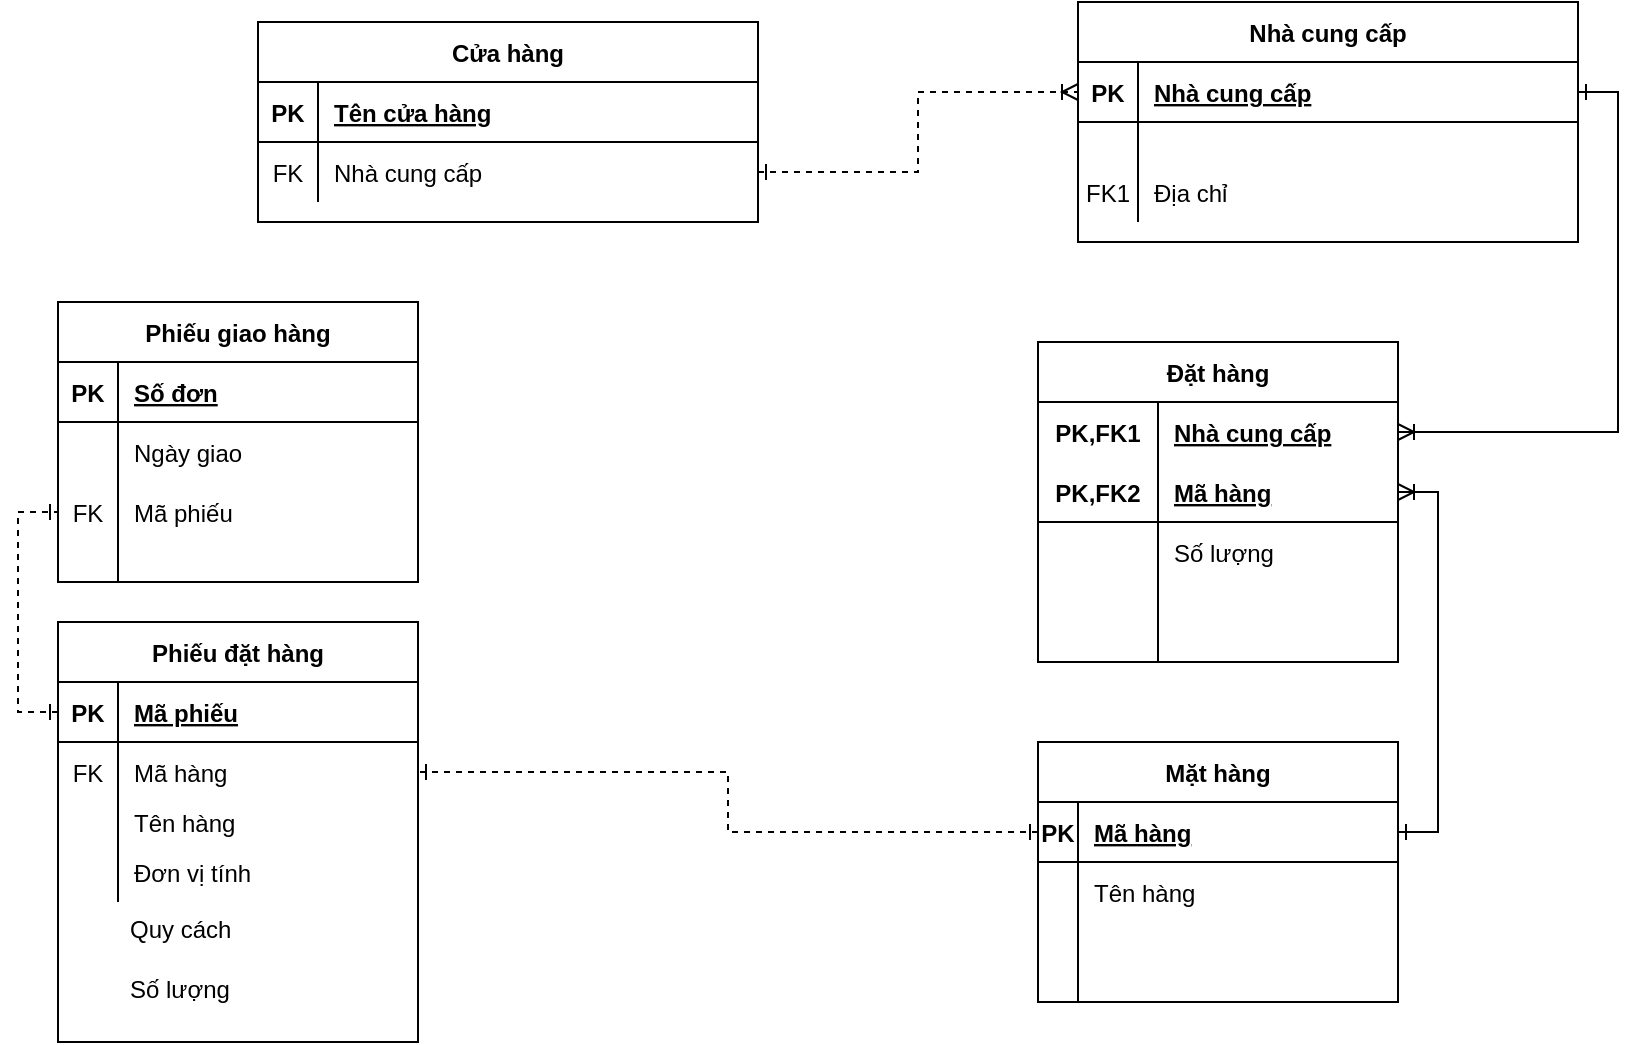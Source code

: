 <mxfile version="14.7.10" type="github">
  <diagram id="R2lEEEUBdFMjLlhIrx00" name="Page-1">
    <mxGraphModel dx="3039" dy="689" grid="1" gridSize="10" guides="1" tooltips="1" connect="1" arrows="1" fold="1" page="1" pageScale="1" pageWidth="850" pageHeight="1100" math="0" shadow="0" extFonts="Permanent Marker^https://fonts.googleapis.com/css?family=Permanent+Marker">
      <root>
        <mxCell id="0" />
        <mxCell id="1" parent="0" />
        <mxCell id="C-vyLk0tnHw3VtMMgP7b-2" value="Nhà cung cấp" style="shape=table;startSize=30;container=1;collapsible=1;childLayout=tableLayout;fixedRows=1;rowLines=0;fontStyle=1;align=center;resizeLast=1;" parent="1" vertex="1">
          <mxGeometry x="530" y="10" width="250" height="120" as="geometry" />
        </mxCell>
        <mxCell id="C-vyLk0tnHw3VtMMgP7b-3" value="" style="shape=partialRectangle;collapsible=0;dropTarget=0;pointerEvents=0;fillColor=none;points=[[0,0.5],[1,0.5]];portConstraint=eastwest;top=0;left=0;right=0;bottom=1;" parent="C-vyLk0tnHw3VtMMgP7b-2" vertex="1">
          <mxGeometry y="30" width="250" height="30" as="geometry" />
        </mxCell>
        <mxCell id="C-vyLk0tnHw3VtMMgP7b-4" value="PK" style="shape=partialRectangle;overflow=hidden;connectable=0;fillColor=none;top=0;left=0;bottom=0;right=0;fontStyle=1;" parent="C-vyLk0tnHw3VtMMgP7b-3" vertex="1">
          <mxGeometry width="30" height="30" as="geometry" />
        </mxCell>
        <mxCell id="C-vyLk0tnHw3VtMMgP7b-5" value="Nhà cung cấp" style="shape=partialRectangle;overflow=hidden;connectable=0;fillColor=none;top=0;left=0;bottom=0;right=0;align=left;spacingLeft=6;fontStyle=5;" parent="C-vyLk0tnHw3VtMMgP7b-3" vertex="1">
          <mxGeometry x="30" width="220" height="30" as="geometry" />
        </mxCell>
        <mxCell id="C-vyLk0tnHw3VtMMgP7b-9" value="" style="shape=partialRectangle;collapsible=0;dropTarget=0;pointerEvents=0;fillColor=none;points=[[0,0.5],[1,0.5]];portConstraint=eastwest;top=0;left=0;right=0;bottom=0;" parent="C-vyLk0tnHw3VtMMgP7b-2" vertex="1">
          <mxGeometry y="60" width="250" height="20" as="geometry" />
        </mxCell>
        <mxCell id="C-vyLk0tnHw3VtMMgP7b-10" value="" style="shape=partialRectangle;overflow=hidden;connectable=0;fillColor=none;top=0;left=0;bottom=0;right=0;" parent="C-vyLk0tnHw3VtMMgP7b-9" vertex="1">
          <mxGeometry width="30" height="20" as="geometry" />
        </mxCell>
        <mxCell id="C-vyLk0tnHw3VtMMgP7b-11" value="" style="shape=partialRectangle;overflow=hidden;connectable=0;fillColor=none;top=0;left=0;bottom=0;right=0;align=left;spacingLeft=6;" parent="C-vyLk0tnHw3VtMMgP7b-9" vertex="1">
          <mxGeometry x="30" width="220" height="20" as="geometry" />
        </mxCell>
        <mxCell id="C-vyLk0tnHw3VtMMgP7b-6" value="" style="shape=partialRectangle;collapsible=0;dropTarget=0;pointerEvents=0;fillColor=none;points=[[0,0.5],[1,0.5]];portConstraint=eastwest;top=0;left=0;right=0;bottom=0;" parent="C-vyLk0tnHw3VtMMgP7b-2" vertex="1">
          <mxGeometry y="80" width="250" height="30" as="geometry" />
        </mxCell>
        <mxCell id="C-vyLk0tnHw3VtMMgP7b-7" value="FK1" style="shape=partialRectangle;overflow=hidden;connectable=0;fillColor=none;top=0;left=0;bottom=0;right=0;" parent="C-vyLk0tnHw3VtMMgP7b-6" vertex="1">
          <mxGeometry width="30" height="30" as="geometry" />
        </mxCell>
        <mxCell id="C-vyLk0tnHw3VtMMgP7b-8" value="Địa chỉ" style="shape=partialRectangle;overflow=hidden;connectable=0;fillColor=none;top=0;left=0;bottom=0;right=0;align=left;spacingLeft=6;" parent="C-vyLk0tnHw3VtMMgP7b-6" vertex="1">
          <mxGeometry x="30" width="220" height="30" as="geometry" />
        </mxCell>
        <mxCell id="C-vyLk0tnHw3VtMMgP7b-23" value="Cửa hàng" style="shape=table;startSize=30;container=1;collapsible=1;childLayout=tableLayout;fixedRows=1;rowLines=0;fontStyle=1;align=center;resizeLast=1;" parent="1" vertex="1">
          <mxGeometry x="120" y="20" width="250" height="100" as="geometry" />
        </mxCell>
        <mxCell id="C-vyLk0tnHw3VtMMgP7b-24" value="" style="shape=partialRectangle;collapsible=0;dropTarget=0;pointerEvents=0;fillColor=none;points=[[0,0.5],[1,0.5]];portConstraint=eastwest;top=0;left=0;right=0;bottom=1;" parent="C-vyLk0tnHw3VtMMgP7b-23" vertex="1">
          <mxGeometry y="30" width="250" height="30" as="geometry" />
        </mxCell>
        <mxCell id="C-vyLk0tnHw3VtMMgP7b-25" value="PK" style="shape=partialRectangle;overflow=hidden;connectable=0;fillColor=none;top=0;left=0;bottom=0;right=0;fontStyle=1;" parent="C-vyLk0tnHw3VtMMgP7b-24" vertex="1">
          <mxGeometry width="30" height="30" as="geometry" />
        </mxCell>
        <mxCell id="C-vyLk0tnHw3VtMMgP7b-26" value="Tên cửa hàng" style="shape=partialRectangle;overflow=hidden;connectable=0;fillColor=none;top=0;left=0;bottom=0;right=0;align=left;spacingLeft=6;fontStyle=5;" parent="C-vyLk0tnHw3VtMMgP7b-24" vertex="1">
          <mxGeometry x="30" width="220" height="30" as="geometry" />
        </mxCell>
        <mxCell id="C-vyLk0tnHw3VtMMgP7b-27" value="" style="shape=partialRectangle;collapsible=0;dropTarget=0;pointerEvents=0;fillColor=none;points=[[0,0.5],[1,0.5]];portConstraint=eastwest;top=0;left=0;right=0;bottom=0;" parent="C-vyLk0tnHw3VtMMgP7b-23" vertex="1">
          <mxGeometry y="60" width="250" height="30" as="geometry" />
        </mxCell>
        <mxCell id="C-vyLk0tnHw3VtMMgP7b-28" value="FK" style="shape=partialRectangle;overflow=hidden;connectable=0;fillColor=none;top=0;left=0;bottom=0;right=0;" parent="C-vyLk0tnHw3VtMMgP7b-27" vertex="1">
          <mxGeometry width="30" height="30" as="geometry" />
        </mxCell>
        <mxCell id="C-vyLk0tnHw3VtMMgP7b-29" value="Nhà cung cấp " style="shape=partialRectangle;overflow=hidden;connectable=0;fillColor=none;top=0;left=0;bottom=0;right=0;align=left;spacingLeft=6;" parent="C-vyLk0tnHw3VtMMgP7b-27" vertex="1">
          <mxGeometry x="30" width="220" height="30" as="geometry" />
        </mxCell>
        <mxCell id="GQ-mnw7J2G6kZlJm0oMU-15" value="Phiếu đặt hàng" style="shape=table;startSize=30;container=1;collapsible=1;childLayout=tableLayout;fixedRows=1;rowLines=0;fontStyle=1;align=center;resizeLast=1;" vertex="1" parent="1">
          <mxGeometry x="20" y="320" width="180" height="210" as="geometry" />
        </mxCell>
        <mxCell id="GQ-mnw7J2G6kZlJm0oMU-16" value="" style="shape=partialRectangle;collapsible=0;dropTarget=0;pointerEvents=0;fillColor=none;top=0;left=0;bottom=1;right=0;points=[[0,0.5],[1,0.5]];portConstraint=eastwest;" vertex="1" parent="GQ-mnw7J2G6kZlJm0oMU-15">
          <mxGeometry y="30" width="180" height="30" as="geometry" />
        </mxCell>
        <mxCell id="GQ-mnw7J2G6kZlJm0oMU-17" value="PK" style="shape=partialRectangle;connectable=0;fillColor=none;top=0;left=0;bottom=0;right=0;fontStyle=1;overflow=hidden;" vertex="1" parent="GQ-mnw7J2G6kZlJm0oMU-16">
          <mxGeometry width="30" height="30" as="geometry" />
        </mxCell>
        <mxCell id="GQ-mnw7J2G6kZlJm0oMU-18" value="Mã phiếu" style="shape=partialRectangle;connectable=0;fillColor=none;top=0;left=0;bottom=0;right=0;align=left;spacingLeft=6;fontStyle=5;overflow=hidden;" vertex="1" parent="GQ-mnw7J2G6kZlJm0oMU-16">
          <mxGeometry x="30" width="150" height="30" as="geometry" />
        </mxCell>
        <mxCell id="GQ-mnw7J2G6kZlJm0oMU-19" value="" style="shape=partialRectangle;collapsible=0;dropTarget=0;pointerEvents=0;fillColor=none;top=0;left=0;bottom=0;right=0;points=[[0,0.5],[1,0.5]];portConstraint=eastwest;" vertex="1" parent="GQ-mnw7J2G6kZlJm0oMU-15">
          <mxGeometry y="60" width="180" height="30" as="geometry" />
        </mxCell>
        <mxCell id="GQ-mnw7J2G6kZlJm0oMU-20" value="FK" style="shape=partialRectangle;connectable=0;fillColor=none;top=0;left=0;bottom=0;right=0;editable=1;overflow=hidden;" vertex="1" parent="GQ-mnw7J2G6kZlJm0oMU-19">
          <mxGeometry width="30" height="30" as="geometry" />
        </mxCell>
        <mxCell id="GQ-mnw7J2G6kZlJm0oMU-21" value="Mã hàng" style="shape=partialRectangle;connectable=0;fillColor=none;top=0;left=0;bottom=0;right=0;align=left;spacingLeft=6;overflow=hidden;" vertex="1" parent="GQ-mnw7J2G6kZlJm0oMU-19">
          <mxGeometry x="30" width="150" height="30" as="geometry" />
        </mxCell>
        <mxCell id="GQ-mnw7J2G6kZlJm0oMU-22" value="" style="shape=partialRectangle;collapsible=0;dropTarget=0;pointerEvents=0;fillColor=none;top=0;left=0;bottom=0;right=0;points=[[0,0.5],[1,0.5]];portConstraint=eastwest;" vertex="1" parent="GQ-mnw7J2G6kZlJm0oMU-15">
          <mxGeometry y="90" width="180" height="20" as="geometry" />
        </mxCell>
        <mxCell id="GQ-mnw7J2G6kZlJm0oMU-23" value="" style="shape=partialRectangle;connectable=0;fillColor=none;top=0;left=0;bottom=0;right=0;editable=1;overflow=hidden;" vertex="1" parent="GQ-mnw7J2G6kZlJm0oMU-22">
          <mxGeometry width="30" height="20" as="geometry" />
        </mxCell>
        <mxCell id="GQ-mnw7J2G6kZlJm0oMU-24" value="Tên hàng" style="shape=partialRectangle;connectable=0;fillColor=none;top=0;left=0;bottom=0;right=0;align=left;spacingLeft=6;overflow=hidden;" vertex="1" parent="GQ-mnw7J2G6kZlJm0oMU-22">
          <mxGeometry x="30" width="150" height="20" as="geometry" />
        </mxCell>
        <mxCell id="GQ-mnw7J2G6kZlJm0oMU-25" value="" style="shape=partialRectangle;collapsible=0;dropTarget=0;pointerEvents=0;fillColor=none;top=0;left=0;bottom=0;right=0;points=[[0,0.5],[1,0.5]];portConstraint=eastwest;" vertex="1" parent="GQ-mnw7J2G6kZlJm0oMU-15">
          <mxGeometry y="110" width="180" height="30" as="geometry" />
        </mxCell>
        <mxCell id="GQ-mnw7J2G6kZlJm0oMU-26" value="" style="shape=partialRectangle;connectable=0;fillColor=none;top=0;left=0;bottom=0;right=0;editable=1;overflow=hidden;" vertex="1" parent="GQ-mnw7J2G6kZlJm0oMU-25">
          <mxGeometry width="30" height="30" as="geometry" />
        </mxCell>
        <mxCell id="GQ-mnw7J2G6kZlJm0oMU-27" value="Đơn vị tính" style="shape=partialRectangle;connectable=0;fillColor=none;top=0;left=0;bottom=0;right=0;align=left;spacingLeft=6;overflow=hidden;" vertex="1" parent="GQ-mnw7J2G6kZlJm0oMU-25">
          <mxGeometry x="30" width="150" height="30" as="geometry" />
        </mxCell>
        <mxCell id="GQ-mnw7J2G6kZlJm0oMU-30" value="Quy cách " style="text;strokeColor=none;fillColor=none;spacingLeft=4;spacingRight=4;overflow=hidden;rotatable=0;points=[[0,0.5],[1,0.5]];portConstraint=eastwest;fontSize=12;" vertex="1" parent="1">
          <mxGeometry x="50" y="460" width="150" height="30" as="geometry" />
        </mxCell>
        <mxCell id="GQ-mnw7J2G6kZlJm0oMU-31" value="Số lượng" style="text;strokeColor=none;fillColor=none;spacingLeft=4;spacingRight=4;overflow=hidden;rotatable=0;points=[[0,0.5],[1,0.5]];portConstraint=eastwest;fontSize=12;" vertex="1" parent="1">
          <mxGeometry x="50" y="490" width="150" height="30" as="geometry" />
        </mxCell>
        <mxCell id="GQ-mnw7J2G6kZlJm0oMU-33" value="Phiếu giao hàng" style="shape=table;startSize=30;container=1;collapsible=1;childLayout=tableLayout;fixedRows=1;rowLines=0;fontStyle=1;align=center;resizeLast=1;" vertex="1" parent="1">
          <mxGeometry x="20" y="160" width="180" height="140" as="geometry" />
        </mxCell>
        <mxCell id="GQ-mnw7J2G6kZlJm0oMU-34" value="" style="shape=partialRectangle;collapsible=0;dropTarget=0;pointerEvents=0;fillColor=none;top=0;left=0;bottom=1;right=0;points=[[0,0.5],[1,0.5]];portConstraint=eastwest;" vertex="1" parent="GQ-mnw7J2G6kZlJm0oMU-33">
          <mxGeometry y="30" width="180" height="30" as="geometry" />
        </mxCell>
        <mxCell id="GQ-mnw7J2G6kZlJm0oMU-35" value="PK" style="shape=partialRectangle;connectable=0;fillColor=none;top=0;left=0;bottom=0;right=0;fontStyle=1;overflow=hidden;" vertex="1" parent="GQ-mnw7J2G6kZlJm0oMU-34">
          <mxGeometry width="30" height="30" as="geometry" />
        </mxCell>
        <mxCell id="GQ-mnw7J2G6kZlJm0oMU-36" value="Số đơn" style="shape=partialRectangle;connectable=0;fillColor=none;top=0;left=0;bottom=0;right=0;align=left;spacingLeft=6;fontStyle=5;overflow=hidden;" vertex="1" parent="GQ-mnw7J2G6kZlJm0oMU-34">
          <mxGeometry x="30" width="150" height="30" as="geometry" />
        </mxCell>
        <mxCell id="GQ-mnw7J2G6kZlJm0oMU-37" value="" style="shape=partialRectangle;collapsible=0;dropTarget=0;pointerEvents=0;fillColor=none;top=0;left=0;bottom=0;right=0;points=[[0,0.5],[1,0.5]];portConstraint=eastwest;" vertex="1" parent="GQ-mnw7J2G6kZlJm0oMU-33">
          <mxGeometry y="60" width="180" height="30" as="geometry" />
        </mxCell>
        <mxCell id="GQ-mnw7J2G6kZlJm0oMU-38" value="" style="shape=partialRectangle;connectable=0;fillColor=none;top=0;left=0;bottom=0;right=0;editable=1;overflow=hidden;" vertex="1" parent="GQ-mnw7J2G6kZlJm0oMU-37">
          <mxGeometry width="30" height="30" as="geometry" />
        </mxCell>
        <mxCell id="GQ-mnw7J2G6kZlJm0oMU-39" value="Ngày giao" style="shape=partialRectangle;connectable=0;fillColor=none;top=0;left=0;bottom=0;right=0;align=left;spacingLeft=6;overflow=hidden;" vertex="1" parent="GQ-mnw7J2G6kZlJm0oMU-37">
          <mxGeometry x="30" width="150" height="30" as="geometry" />
        </mxCell>
        <mxCell id="GQ-mnw7J2G6kZlJm0oMU-40" value="" style="shape=partialRectangle;collapsible=0;dropTarget=0;pointerEvents=0;fillColor=none;top=0;left=0;bottom=0;right=0;points=[[0,0.5],[1,0.5]];portConstraint=eastwest;" vertex="1" parent="GQ-mnw7J2G6kZlJm0oMU-33">
          <mxGeometry y="90" width="180" height="30" as="geometry" />
        </mxCell>
        <mxCell id="GQ-mnw7J2G6kZlJm0oMU-41" value="FK" style="shape=partialRectangle;connectable=0;fillColor=none;top=0;left=0;bottom=0;right=0;editable=1;overflow=hidden;" vertex="1" parent="GQ-mnw7J2G6kZlJm0oMU-40">
          <mxGeometry width="30" height="30" as="geometry" />
        </mxCell>
        <mxCell id="GQ-mnw7J2G6kZlJm0oMU-42" value="Mã phiếu" style="shape=partialRectangle;connectable=0;fillColor=none;top=0;left=0;bottom=0;right=0;align=left;spacingLeft=6;overflow=hidden;" vertex="1" parent="GQ-mnw7J2G6kZlJm0oMU-40">
          <mxGeometry x="30" width="150" height="30" as="geometry" />
        </mxCell>
        <mxCell id="GQ-mnw7J2G6kZlJm0oMU-43" value="" style="shape=partialRectangle;collapsible=0;dropTarget=0;pointerEvents=0;fillColor=none;top=0;left=0;bottom=0;right=0;points=[[0,0.5],[1,0.5]];portConstraint=eastwest;" vertex="1" parent="GQ-mnw7J2G6kZlJm0oMU-33">
          <mxGeometry y="120" width="180" height="20" as="geometry" />
        </mxCell>
        <mxCell id="GQ-mnw7J2G6kZlJm0oMU-44" value="" style="shape=partialRectangle;connectable=0;fillColor=none;top=0;left=0;bottom=0;right=0;editable=1;overflow=hidden;" vertex="1" parent="GQ-mnw7J2G6kZlJm0oMU-43">
          <mxGeometry width="30" height="20" as="geometry" />
        </mxCell>
        <mxCell id="GQ-mnw7J2G6kZlJm0oMU-45" value="" style="shape=partialRectangle;connectable=0;fillColor=none;top=0;left=0;bottom=0;right=0;align=left;spacingLeft=6;overflow=hidden;" vertex="1" parent="GQ-mnw7J2G6kZlJm0oMU-43">
          <mxGeometry x="30" width="150" height="20" as="geometry" />
        </mxCell>
        <mxCell id="GQ-mnw7J2G6kZlJm0oMU-46" value="Mặt hàng" style="shape=table;startSize=30;container=1;collapsible=1;childLayout=tableLayout;fixedRows=1;rowLines=0;fontStyle=1;align=center;resizeLast=1;" vertex="1" parent="1">
          <mxGeometry x="510" y="380" width="180" height="130" as="geometry" />
        </mxCell>
        <mxCell id="GQ-mnw7J2G6kZlJm0oMU-47" value="" style="shape=partialRectangle;collapsible=0;dropTarget=0;pointerEvents=0;fillColor=none;top=0;left=0;bottom=1;right=0;points=[[0,0.5],[1,0.5]];portConstraint=eastwest;" vertex="1" parent="GQ-mnw7J2G6kZlJm0oMU-46">
          <mxGeometry y="30" width="180" height="30" as="geometry" />
        </mxCell>
        <mxCell id="GQ-mnw7J2G6kZlJm0oMU-48" value="PK" style="shape=partialRectangle;connectable=0;fillColor=none;top=0;left=0;bottom=0;right=0;fontStyle=1;overflow=hidden;" vertex="1" parent="GQ-mnw7J2G6kZlJm0oMU-47">
          <mxGeometry width="20" height="30" as="geometry" />
        </mxCell>
        <mxCell id="GQ-mnw7J2G6kZlJm0oMU-49" value="Mã hàng" style="shape=partialRectangle;connectable=0;fillColor=none;top=0;left=0;bottom=0;right=0;align=left;spacingLeft=6;fontStyle=5;overflow=hidden;" vertex="1" parent="GQ-mnw7J2G6kZlJm0oMU-47">
          <mxGeometry x="20" width="160" height="30" as="geometry" />
        </mxCell>
        <mxCell id="GQ-mnw7J2G6kZlJm0oMU-50" value="" style="shape=partialRectangle;collapsible=0;dropTarget=0;pointerEvents=0;fillColor=none;top=0;left=0;bottom=0;right=0;points=[[0,0.5],[1,0.5]];portConstraint=eastwest;" vertex="1" parent="GQ-mnw7J2G6kZlJm0oMU-46">
          <mxGeometry y="60" width="180" height="30" as="geometry" />
        </mxCell>
        <mxCell id="GQ-mnw7J2G6kZlJm0oMU-51" value="" style="shape=partialRectangle;connectable=0;fillColor=none;top=0;left=0;bottom=0;right=0;editable=1;overflow=hidden;" vertex="1" parent="GQ-mnw7J2G6kZlJm0oMU-50">
          <mxGeometry width="20" height="30" as="geometry" />
        </mxCell>
        <mxCell id="GQ-mnw7J2G6kZlJm0oMU-52" value="Tên hàng" style="shape=partialRectangle;connectable=0;fillColor=none;top=0;left=0;bottom=0;right=0;align=left;spacingLeft=6;overflow=hidden;" vertex="1" parent="GQ-mnw7J2G6kZlJm0oMU-50">
          <mxGeometry x="20" width="160" height="30" as="geometry" />
        </mxCell>
        <mxCell id="GQ-mnw7J2G6kZlJm0oMU-53" value="" style="shape=partialRectangle;collapsible=0;dropTarget=0;pointerEvents=0;fillColor=none;top=0;left=0;bottom=0;right=0;points=[[0,0.5],[1,0.5]];portConstraint=eastwest;" vertex="1" parent="GQ-mnw7J2G6kZlJm0oMU-46">
          <mxGeometry y="90" width="180" height="20" as="geometry" />
        </mxCell>
        <mxCell id="GQ-mnw7J2G6kZlJm0oMU-54" value="" style="shape=partialRectangle;connectable=0;fillColor=none;top=0;left=0;bottom=0;right=0;editable=1;overflow=hidden;" vertex="1" parent="GQ-mnw7J2G6kZlJm0oMU-53">
          <mxGeometry width="20" height="20" as="geometry" />
        </mxCell>
        <mxCell id="GQ-mnw7J2G6kZlJm0oMU-55" value="" style="shape=partialRectangle;connectable=0;fillColor=none;top=0;left=0;bottom=0;right=0;align=left;spacingLeft=6;overflow=hidden;" vertex="1" parent="GQ-mnw7J2G6kZlJm0oMU-53">
          <mxGeometry x="20" width="160" height="20" as="geometry" />
        </mxCell>
        <mxCell id="GQ-mnw7J2G6kZlJm0oMU-56" value="" style="shape=partialRectangle;collapsible=0;dropTarget=0;pointerEvents=0;fillColor=none;top=0;left=0;bottom=0;right=0;points=[[0,0.5],[1,0.5]];portConstraint=eastwest;" vertex="1" parent="GQ-mnw7J2G6kZlJm0oMU-46">
          <mxGeometry y="110" width="180" height="20" as="geometry" />
        </mxCell>
        <mxCell id="GQ-mnw7J2G6kZlJm0oMU-57" value="" style="shape=partialRectangle;connectable=0;fillColor=none;top=0;left=0;bottom=0;right=0;editable=1;overflow=hidden;" vertex="1" parent="GQ-mnw7J2G6kZlJm0oMU-56">
          <mxGeometry width="20" height="20" as="geometry" />
        </mxCell>
        <mxCell id="GQ-mnw7J2G6kZlJm0oMU-58" value="" style="shape=partialRectangle;connectable=0;fillColor=none;top=0;left=0;bottom=0;right=0;align=left;spacingLeft=6;overflow=hidden;" vertex="1" parent="GQ-mnw7J2G6kZlJm0oMU-56">
          <mxGeometry x="20" width="160" height="20" as="geometry" />
        </mxCell>
        <mxCell id="GQ-mnw7J2G6kZlJm0oMU-59" value="Đặt hàng" style="shape=table;startSize=30;container=1;collapsible=1;childLayout=tableLayout;fixedRows=1;rowLines=0;fontStyle=1;align=center;resizeLast=1;" vertex="1" parent="1">
          <mxGeometry x="510" y="180" width="180" height="160" as="geometry" />
        </mxCell>
        <mxCell id="GQ-mnw7J2G6kZlJm0oMU-60" value="" style="shape=partialRectangle;collapsible=0;dropTarget=0;pointerEvents=0;fillColor=none;top=0;left=0;bottom=0;right=0;points=[[0,0.5],[1,0.5]];portConstraint=eastwest;" vertex="1" parent="GQ-mnw7J2G6kZlJm0oMU-59">
          <mxGeometry y="30" width="180" height="30" as="geometry" />
        </mxCell>
        <mxCell id="GQ-mnw7J2G6kZlJm0oMU-61" value="PK,FK1" style="shape=partialRectangle;connectable=0;fillColor=none;top=0;left=0;bottom=0;right=0;fontStyle=1;overflow=hidden;" vertex="1" parent="GQ-mnw7J2G6kZlJm0oMU-60">
          <mxGeometry width="60" height="30" as="geometry" />
        </mxCell>
        <mxCell id="GQ-mnw7J2G6kZlJm0oMU-62" value="Nhà cung cấp" style="shape=partialRectangle;connectable=0;fillColor=none;top=0;left=0;bottom=0;right=0;align=left;spacingLeft=6;fontStyle=5;overflow=hidden;" vertex="1" parent="GQ-mnw7J2G6kZlJm0oMU-60">
          <mxGeometry x="60" width="120" height="30" as="geometry" />
        </mxCell>
        <mxCell id="GQ-mnw7J2G6kZlJm0oMU-63" value="" style="shape=partialRectangle;collapsible=0;dropTarget=0;pointerEvents=0;fillColor=none;top=0;left=0;bottom=1;right=0;points=[[0,0.5],[1,0.5]];portConstraint=eastwest;" vertex="1" parent="GQ-mnw7J2G6kZlJm0oMU-59">
          <mxGeometry y="60" width="180" height="30" as="geometry" />
        </mxCell>
        <mxCell id="GQ-mnw7J2G6kZlJm0oMU-64" value="PK,FK2" style="shape=partialRectangle;connectable=0;fillColor=none;top=0;left=0;bottom=0;right=0;fontStyle=1;overflow=hidden;" vertex="1" parent="GQ-mnw7J2G6kZlJm0oMU-63">
          <mxGeometry width="60" height="30" as="geometry" />
        </mxCell>
        <mxCell id="GQ-mnw7J2G6kZlJm0oMU-65" value="Mã hàng" style="shape=partialRectangle;connectable=0;fillColor=none;top=0;left=0;bottom=0;right=0;align=left;spacingLeft=6;fontStyle=5;overflow=hidden;" vertex="1" parent="GQ-mnw7J2G6kZlJm0oMU-63">
          <mxGeometry x="60" width="120" height="30" as="geometry" />
        </mxCell>
        <mxCell id="GQ-mnw7J2G6kZlJm0oMU-66" value="" style="shape=partialRectangle;collapsible=0;dropTarget=0;pointerEvents=0;fillColor=none;top=0;left=0;bottom=0;right=0;points=[[0,0.5],[1,0.5]];portConstraint=eastwest;" vertex="1" parent="GQ-mnw7J2G6kZlJm0oMU-59">
          <mxGeometry y="90" width="180" height="30" as="geometry" />
        </mxCell>
        <mxCell id="GQ-mnw7J2G6kZlJm0oMU-67" value="" style="shape=partialRectangle;connectable=0;fillColor=none;top=0;left=0;bottom=0;right=0;editable=1;overflow=hidden;" vertex="1" parent="GQ-mnw7J2G6kZlJm0oMU-66">
          <mxGeometry width="60" height="30" as="geometry" />
        </mxCell>
        <mxCell id="GQ-mnw7J2G6kZlJm0oMU-68" value="Số lượng" style="shape=partialRectangle;connectable=0;fillColor=none;top=0;left=0;bottom=0;right=0;align=left;spacingLeft=6;overflow=hidden;" vertex="1" parent="GQ-mnw7J2G6kZlJm0oMU-66">
          <mxGeometry x="60" width="120" height="30" as="geometry" />
        </mxCell>
        <mxCell id="GQ-mnw7J2G6kZlJm0oMU-72" value="" style="shape=partialRectangle;collapsible=0;dropTarget=0;pointerEvents=0;fillColor=none;top=0;left=0;bottom=0;right=0;points=[[0,0.5],[1,0.5]];portConstraint=eastwest;" vertex="1" parent="GQ-mnw7J2G6kZlJm0oMU-59">
          <mxGeometry y="120" width="180" height="20" as="geometry" />
        </mxCell>
        <mxCell id="GQ-mnw7J2G6kZlJm0oMU-73" value="" style="shape=partialRectangle;connectable=0;fillColor=none;top=0;left=0;bottom=0;right=0;editable=1;overflow=hidden;" vertex="1" parent="GQ-mnw7J2G6kZlJm0oMU-72">
          <mxGeometry width="60" height="20" as="geometry" />
        </mxCell>
        <mxCell id="GQ-mnw7J2G6kZlJm0oMU-74" value="" style="shape=partialRectangle;connectable=0;fillColor=none;top=0;left=0;bottom=0;right=0;align=left;spacingLeft=6;overflow=hidden;" vertex="1" parent="GQ-mnw7J2G6kZlJm0oMU-72">
          <mxGeometry x="60" width="120" height="20" as="geometry" />
        </mxCell>
        <mxCell id="GQ-mnw7J2G6kZlJm0oMU-69" value="" style="shape=partialRectangle;collapsible=0;dropTarget=0;pointerEvents=0;fillColor=none;top=0;left=0;bottom=0;right=0;points=[[0,0.5],[1,0.5]];portConstraint=eastwest;" vertex="1" parent="GQ-mnw7J2G6kZlJm0oMU-59">
          <mxGeometry y="140" width="180" height="20" as="geometry" />
        </mxCell>
        <mxCell id="GQ-mnw7J2G6kZlJm0oMU-70" value="" style="shape=partialRectangle;connectable=0;fillColor=none;top=0;left=0;bottom=0;right=0;editable=1;overflow=hidden;" vertex="1" parent="GQ-mnw7J2G6kZlJm0oMU-69">
          <mxGeometry width="60" height="20" as="geometry" />
        </mxCell>
        <mxCell id="GQ-mnw7J2G6kZlJm0oMU-71" value="" style="shape=partialRectangle;connectable=0;fillColor=none;top=0;left=0;bottom=0;right=0;align=left;spacingLeft=6;overflow=hidden;" vertex="1" parent="GQ-mnw7J2G6kZlJm0oMU-69">
          <mxGeometry x="60" width="120" height="20" as="geometry" />
        </mxCell>
        <mxCell id="GQ-mnw7J2G6kZlJm0oMU-75" style="edgeStyle=orthogonalEdgeStyle;rounded=0;orthogonalLoop=1;jettySize=auto;html=1;entryX=0;entryY=0.5;entryDx=0;entryDy=0;dashed=1;startArrow=ERone;startFill=0;endArrow=ERoneToMany;endFill=0;" edge="1" parent="1" source="C-vyLk0tnHw3VtMMgP7b-27" target="C-vyLk0tnHw3VtMMgP7b-3">
          <mxGeometry relative="1" as="geometry" />
        </mxCell>
        <mxCell id="GQ-mnw7J2G6kZlJm0oMU-78" style="edgeStyle=orthogonalEdgeStyle;rounded=0;orthogonalLoop=1;jettySize=auto;html=1;entryX=1;entryY=0.5;entryDx=0;entryDy=0;startArrow=ERoneToMany;startFill=0;endArrow=ERone;endFill=0;" edge="1" parent="1" source="GQ-mnw7J2G6kZlJm0oMU-60" target="C-vyLk0tnHw3VtMMgP7b-3">
          <mxGeometry relative="1" as="geometry" />
        </mxCell>
        <mxCell id="GQ-mnw7J2G6kZlJm0oMU-80" style="edgeStyle=orthogonalEdgeStyle;rounded=0;orthogonalLoop=1;jettySize=auto;html=1;entryX=1;entryY=0.5;entryDx=0;entryDy=0;startArrow=ERone;startFill=0;endArrow=ERoneToMany;endFill=0;" edge="1" parent="1" source="GQ-mnw7J2G6kZlJm0oMU-47" target="GQ-mnw7J2G6kZlJm0oMU-63">
          <mxGeometry relative="1" as="geometry">
            <Array as="points">
              <mxPoint x="710" y="425" />
              <mxPoint x="710" y="255" />
            </Array>
          </mxGeometry>
        </mxCell>
        <mxCell id="GQ-mnw7J2G6kZlJm0oMU-81" style="edgeStyle=orthogonalEdgeStyle;rounded=0;orthogonalLoop=1;jettySize=auto;html=1;startArrow=ERone;startFill=0;endArrow=ERone;endFill=0;dashed=1;" edge="1" parent="1" source="GQ-mnw7J2G6kZlJm0oMU-47" target="GQ-mnw7J2G6kZlJm0oMU-19">
          <mxGeometry relative="1" as="geometry" />
        </mxCell>
        <mxCell id="GQ-mnw7J2G6kZlJm0oMU-82" style="edgeStyle=orthogonalEdgeStyle;rounded=0;orthogonalLoop=1;jettySize=auto;html=1;entryX=0;entryY=0.5;entryDx=0;entryDy=0;dashed=1;startArrow=ERone;startFill=0;endArrow=ERone;endFill=0;" edge="1" parent="1" source="GQ-mnw7J2G6kZlJm0oMU-16" target="GQ-mnw7J2G6kZlJm0oMU-40">
          <mxGeometry relative="1" as="geometry" />
        </mxCell>
      </root>
    </mxGraphModel>
  </diagram>
</mxfile>
